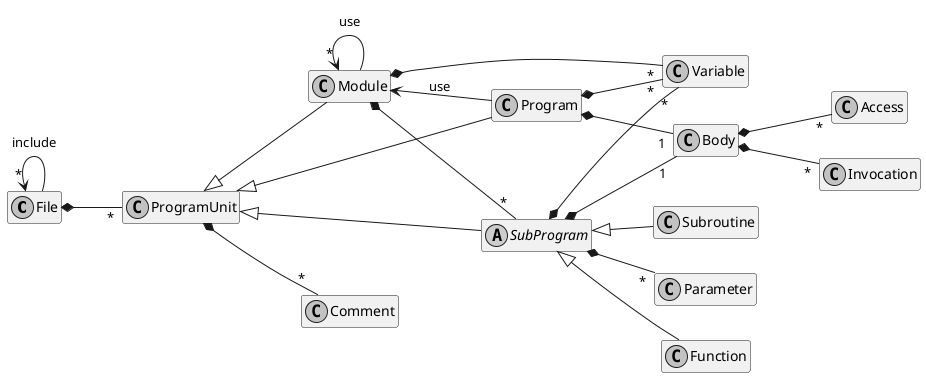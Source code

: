 @startuml

skinparam monochrome true

left to right direction

hide members

class File
class ProgramUnit
class Module
class Program
class Variable
abstract class SubProgram
class Parameter
class Function
class Subroutine
class Body
class Access
class Invocation
class Comment

File "*" <-- File : include
File *-- "*" ProgramUnit
ProgramUnit  <|-- Module
ProgramUnit  <|-- SubProgram
ProgramUnit  <|-- Program
ProgramUnit *-- "*" Comment

Module "*" <-- Module : use
Module <-- Program : use

Module  *-- "*" Variable
Module  *-- "*" SubProgram
Program *-- "*" Variable

SubProgram <|-- Function
SubProgram <|-- Subroutine

SubProgram  *-- "*" Parameter
SubProgram  *-- "*" Variable

Body  *-- "*" Access
Body  *-- "*" Invocation

SubProgram  *-- "1" Body
Program  *-- "1" Body


@enduml

